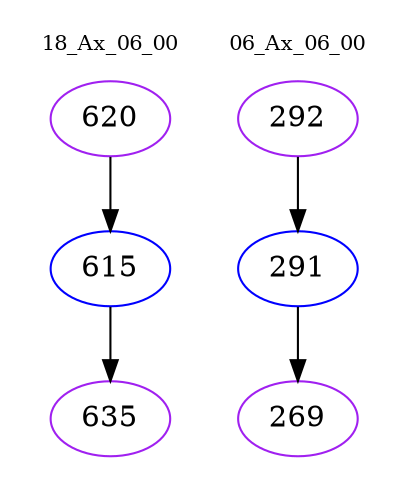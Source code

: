 digraph{
subgraph cluster_0 {
color = white
label = "18_Ax_06_00";
fontsize=10;
T0_620 [label="620", color="purple"]
T0_620 -> T0_615 [color="black"]
T0_615 [label="615", color="blue"]
T0_615 -> T0_635 [color="black"]
T0_635 [label="635", color="purple"]
}
subgraph cluster_1 {
color = white
label = "06_Ax_06_00";
fontsize=10;
T1_292 [label="292", color="purple"]
T1_292 -> T1_291 [color="black"]
T1_291 [label="291", color="blue"]
T1_291 -> T1_269 [color="black"]
T1_269 [label="269", color="purple"]
}
}
